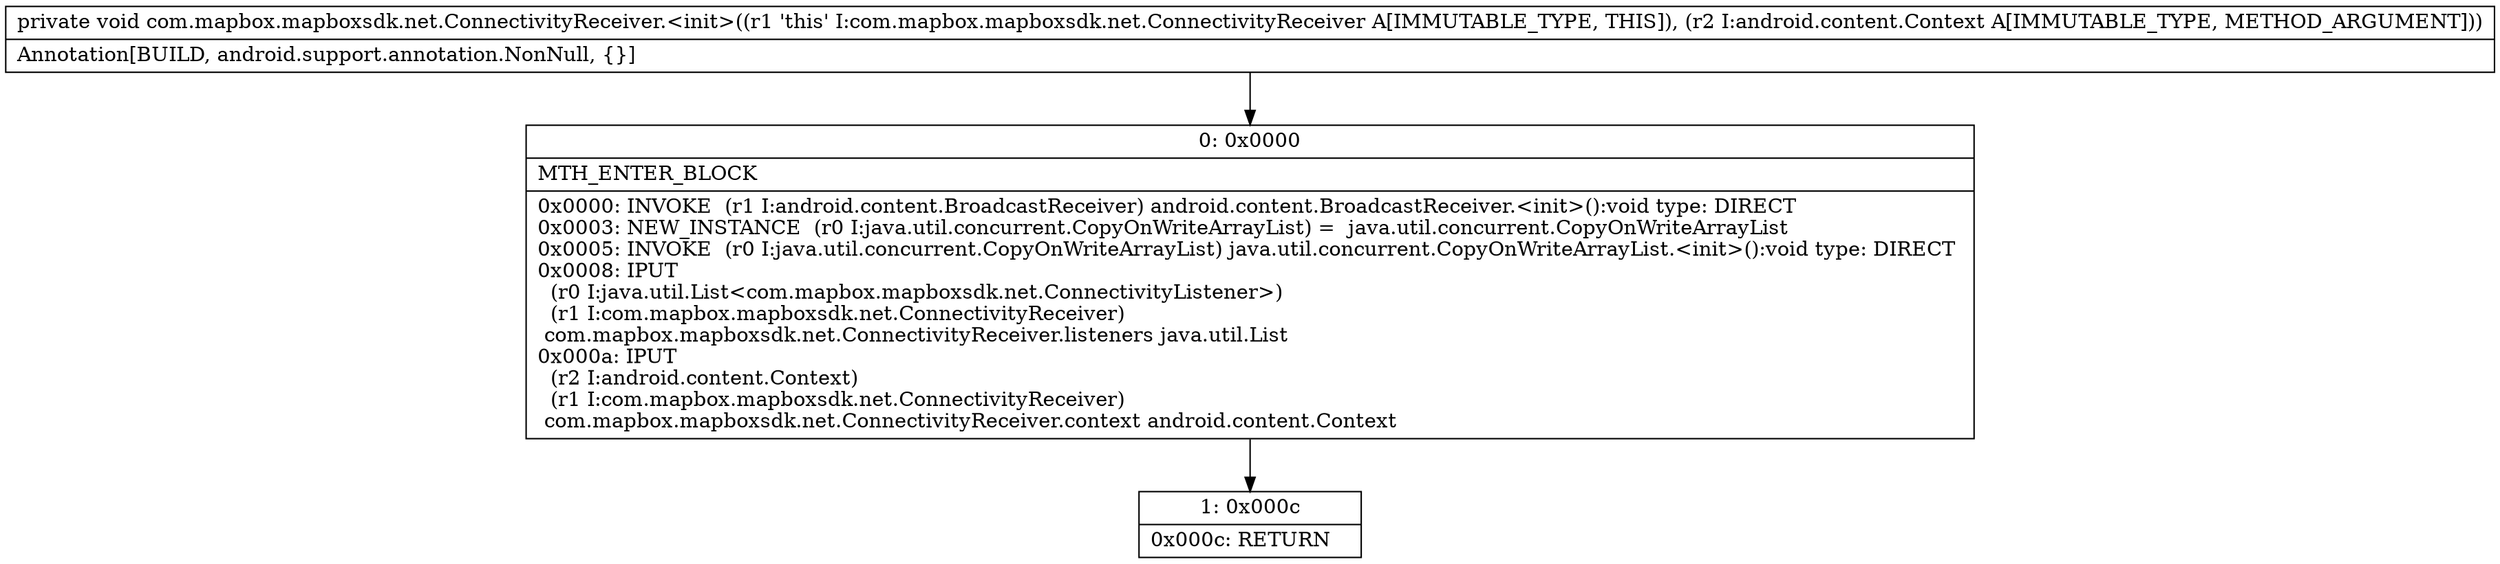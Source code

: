 digraph "CFG forcom.mapbox.mapboxsdk.net.ConnectivityReceiver.\<init\>(Landroid\/content\/Context;)V" {
Node_0 [shape=record,label="{0\:\ 0x0000|MTH_ENTER_BLOCK\l|0x0000: INVOKE  (r1 I:android.content.BroadcastReceiver) android.content.BroadcastReceiver.\<init\>():void type: DIRECT \l0x0003: NEW_INSTANCE  (r0 I:java.util.concurrent.CopyOnWriteArrayList) =  java.util.concurrent.CopyOnWriteArrayList \l0x0005: INVOKE  (r0 I:java.util.concurrent.CopyOnWriteArrayList) java.util.concurrent.CopyOnWriteArrayList.\<init\>():void type: DIRECT \l0x0008: IPUT  \l  (r0 I:java.util.List\<com.mapbox.mapboxsdk.net.ConnectivityListener\>)\l  (r1 I:com.mapbox.mapboxsdk.net.ConnectivityReceiver)\l com.mapbox.mapboxsdk.net.ConnectivityReceiver.listeners java.util.List \l0x000a: IPUT  \l  (r2 I:android.content.Context)\l  (r1 I:com.mapbox.mapboxsdk.net.ConnectivityReceiver)\l com.mapbox.mapboxsdk.net.ConnectivityReceiver.context android.content.Context \l}"];
Node_1 [shape=record,label="{1\:\ 0x000c|0x000c: RETURN   \l}"];
MethodNode[shape=record,label="{private void com.mapbox.mapboxsdk.net.ConnectivityReceiver.\<init\>((r1 'this' I:com.mapbox.mapboxsdk.net.ConnectivityReceiver A[IMMUTABLE_TYPE, THIS]), (r2 I:android.content.Context A[IMMUTABLE_TYPE, METHOD_ARGUMENT]))  | Annotation[BUILD, android.support.annotation.NonNull, \{\}]\l}"];
MethodNode -> Node_0;
Node_0 -> Node_1;
}

